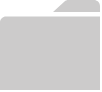 <mxfile version="14.6.13" type="device"><diagram id="dAhobY--jMHTqr4DFTRe" name="Seite-1"><mxGraphModel dx="1086" dy="2135" grid="1" gridSize="10" guides="1" tooltips="1" connect="1" arrows="1" fold="1" page="1" pageScale="1" pageWidth="827" pageHeight="1169" math="0" shadow="0"><root><mxCell id="0"/><mxCell id="1" parent="0"/><mxCell id="WROG-Z1RV-wskypQfZFx-1" value="" style="pointerEvents=1;shadow=0;dashed=0;html=1;strokeColor=none;labelPosition=center;verticalLabelPosition=bottom;verticalAlign=top;outlineConnect=0;align=center;shape=mxgraph.office.concepts.folder;fillColor=#CCCBCB;" vertex="1" parent="1"><mxGeometry x="40" y="-1120" width="50" height="45" as="geometry"/></mxCell></root></mxGraphModel></diagram></mxfile>